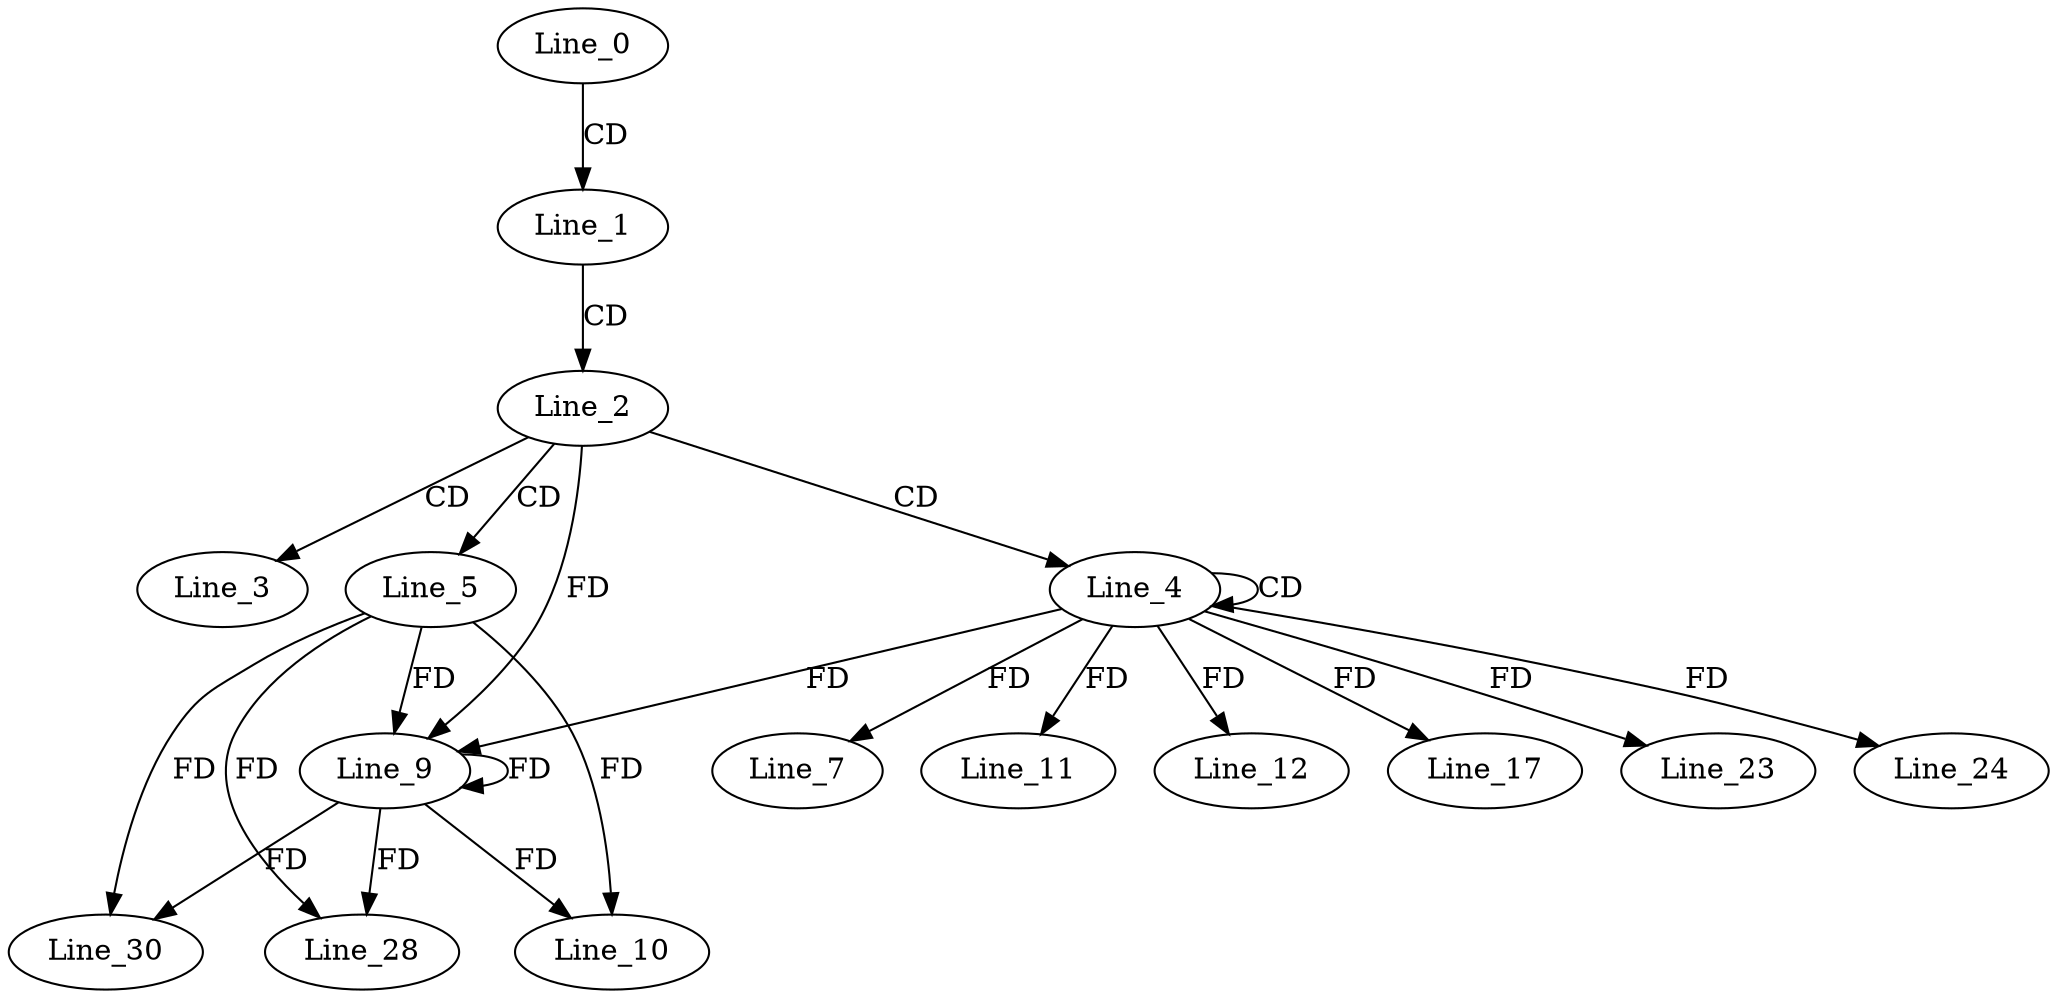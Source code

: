 digraph G {
  Line_0;
  Line_1;
  Line_2;
  Line_3;
  Line_4;
  Line_4;
  Line_5;
  Line_7;
  Line_9;
  Line_9;
  Line_10;
  Line_11;
  Line_12;
  Line_17;
  Line_23;
  Line_24;
  Line_28;
  Line_30;
  Line_0 -> Line_1 [ label="CD" ];
  Line_1 -> Line_2 [ label="CD" ];
  Line_2 -> Line_3 [ label="CD" ];
  Line_2 -> Line_4 [ label="CD" ];
  Line_4 -> Line_4 [ label="CD" ];
  Line_2 -> Line_5 [ label="CD" ];
  Line_4 -> Line_7 [ label="FD" ];
  Line_5 -> Line_9 [ label="FD" ];
  Line_9 -> Line_9 [ label="FD" ];
  Line_4 -> Line_9 [ label="FD" ];
  Line_2 -> Line_9 [ label="FD" ];
  Line_5 -> Line_10 [ label="FD" ];
  Line_9 -> Line_10 [ label="FD" ];
  Line_4 -> Line_11 [ label="FD" ];
  Line_4 -> Line_12 [ label="FD" ];
  Line_4 -> Line_17 [ label="FD" ];
  Line_4 -> Line_23 [ label="FD" ];
  Line_4 -> Line_24 [ label="FD" ];
  Line_5 -> Line_28 [ label="FD" ];
  Line_9 -> Line_28 [ label="FD" ];
  Line_5 -> Line_30 [ label="FD" ];
  Line_9 -> Line_30 [ label="FD" ];
}
